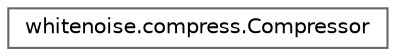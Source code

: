 digraph "Graphical Class Hierarchy"
{
 // LATEX_PDF_SIZE
  bgcolor="transparent";
  edge [fontname=Helvetica,fontsize=10,labelfontname=Helvetica,labelfontsize=10];
  node [fontname=Helvetica,fontsize=10,shape=box,height=0.2,width=0.4];
  rankdir="LR";
  Node0 [id="Node000000",label="whitenoise.compress.Compressor",height=0.2,width=0.4,color="grey40", fillcolor="white", style="filled",URL="$classwhitenoise_1_1compress_1_1_compressor.html",tooltip=" "];
}
